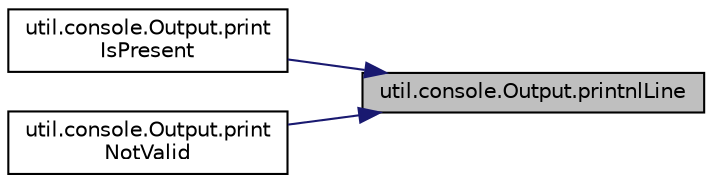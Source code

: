 digraph "util.console.Output.printnlLine"
{
 // LATEX_PDF_SIZE
  bgcolor="transparent";
  edge [fontname="Helvetica",fontsize="10",labelfontname="Helvetica",labelfontsize="10"];
  node [fontname="Helvetica",fontsize="10",shape=record];
  rankdir="RL";
  Node1 [label="util.console.Output.printnlLine",height=0.2,width=0.4,color="black", fillcolor="grey75", style="filled", fontcolor="black",tooltip="Stampa una stringa con lineSeparator() finale."];
  Node1 -> Node2 [dir="back",color="midnightblue",fontsize="10",style="solid",fontname="Helvetica"];
  Node2 [label="util.console.Output.print\lIsPresent",height=0.2,width=0.4,color="black",URL="$db/d3a/a00040_a26e080b8931f2565df737f4f72f339be.html#a26e080b8931f2565df737f4f72f339be",tooltip="Stampa la stringa \"item + \" è già presente\"."];
  Node1 -> Node3 [dir="back",color="midnightblue",fontsize="10",style="solid",fontname="Helvetica"];
  Node3 [label="util.console.Output.print\lNotValid",height=0.2,width=0.4,color="black",URL="$db/d3a/a00040_ab4003bc6dbc23767a8c0e605b85d5aa8.html#ab4003bc6dbc23767a8c0e605b85d5aa8",tooltip="Stampa la stringa \"input non valido\"."];
}
